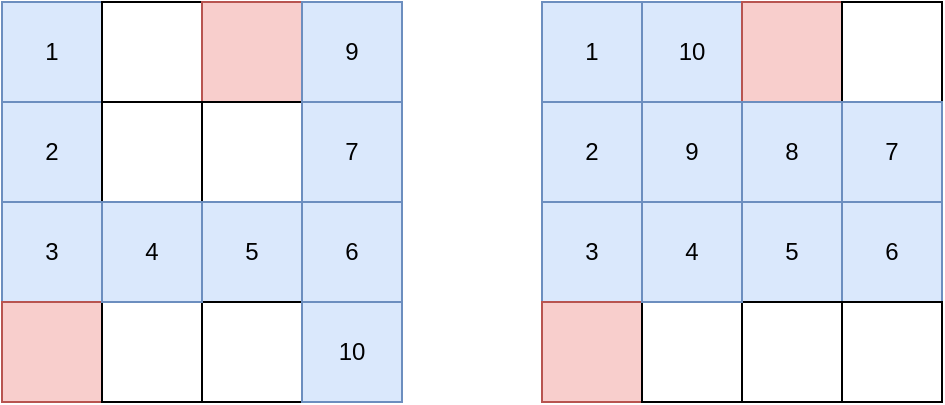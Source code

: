 <mxfile version="14.9.8" type="github">
  <diagram id="4qBPS3LPbpyXBZIg4Njo" name="Page-1">
    <mxGraphModel dx="946" dy="536" grid="1" gridSize="10" guides="1" tooltips="1" connect="1" arrows="1" fold="1" page="1" pageScale="1" pageWidth="827" pageHeight="1169" math="0" shadow="0">
      <root>
        <mxCell id="0" />
        <mxCell id="1" parent="0" />
        <mxCell id="GZczIIODg5fzbpcY63mU-1" value="1" style="rounded=0;whiteSpace=wrap;html=1;fillColor=#dae8fc;strokeColor=#6c8ebf;" vertex="1" parent="1">
          <mxGeometry x="260" y="120" width="50" height="50" as="geometry" />
        </mxCell>
        <mxCell id="GZczIIODg5fzbpcY63mU-2" value="" style="rounded=0;whiteSpace=wrap;html=1;" vertex="1" parent="1">
          <mxGeometry x="310" y="120" width="50" height="50" as="geometry" />
        </mxCell>
        <mxCell id="GZczIIODg5fzbpcY63mU-3" value="" style="rounded=0;whiteSpace=wrap;html=1;fillColor=#f8cecc;strokeColor=#b85450;" vertex="1" parent="1">
          <mxGeometry x="360" y="120" width="50" height="50" as="geometry" />
        </mxCell>
        <mxCell id="GZczIIODg5fzbpcY63mU-4" value="2" style="rounded=0;whiteSpace=wrap;html=1;fillColor=#dae8fc;strokeColor=#6c8ebf;" vertex="1" parent="1">
          <mxGeometry x="260" y="170" width="50" height="50" as="geometry" />
        </mxCell>
        <mxCell id="GZczIIODg5fzbpcY63mU-5" value="" style="rounded=0;whiteSpace=wrap;html=1;" vertex="1" parent="1">
          <mxGeometry x="310" y="170" width="50" height="50" as="geometry" />
        </mxCell>
        <mxCell id="GZczIIODg5fzbpcY63mU-6" value="" style="rounded=0;whiteSpace=wrap;html=1;" vertex="1" parent="1">
          <mxGeometry x="360" y="170" width="50" height="50" as="geometry" />
        </mxCell>
        <mxCell id="GZczIIODg5fzbpcY63mU-7" value="3" style="rounded=0;whiteSpace=wrap;html=1;fillColor=#dae8fc;strokeColor=#6c8ebf;" vertex="1" parent="1">
          <mxGeometry x="260" y="220" width="50" height="50" as="geometry" />
        </mxCell>
        <mxCell id="GZczIIODg5fzbpcY63mU-9" value="5" style="rounded=0;whiteSpace=wrap;html=1;fillColor=#dae8fc;strokeColor=#6c8ebf;" vertex="1" parent="1">
          <mxGeometry x="360" y="220" width="50" height="50" as="geometry" />
        </mxCell>
        <mxCell id="GZczIIODg5fzbpcY63mU-10" value="9" style="rounded=0;whiteSpace=wrap;html=1;fillColor=#dae8fc;strokeColor=#6c8ebf;" vertex="1" parent="1">
          <mxGeometry x="410" y="120" width="50" height="50" as="geometry" />
        </mxCell>
        <mxCell id="GZczIIODg5fzbpcY63mU-11" value="7" style="rounded=0;whiteSpace=wrap;html=1;fillColor=#dae8fc;strokeColor=#6c8ebf;" vertex="1" parent="1">
          <mxGeometry x="410" y="170" width="50" height="50" as="geometry" />
        </mxCell>
        <mxCell id="GZczIIODg5fzbpcY63mU-12" value="6" style="rounded=0;whiteSpace=wrap;html=1;fillColor=#dae8fc;strokeColor=#6c8ebf;" vertex="1" parent="1">
          <mxGeometry x="410" y="220" width="50" height="50" as="geometry" />
        </mxCell>
        <mxCell id="GZczIIODg5fzbpcY63mU-13" value="" style="rounded=0;whiteSpace=wrap;html=1;fillColor=#f8cecc;strokeColor=#b85450;" vertex="1" parent="1">
          <mxGeometry x="260" y="270" width="50" height="50" as="geometry" />
        </mxCell>
        <mxCell id="GZczIIODg5fzbpcY63mU-14" value="" style="rounded=0;whiteSpace=wrap;html=1;" vertex="1" parent="1">
          <mxGeometry x="310" y="270" width="50" height="50" as="geometry" />
        </mxCell>
        <mxCell id="GZczIIODg5fzbpcY63mU-15" value="" style="rounded=0;whiteSpace=wrap;html=1;" vertex="1" parent="1">
          <mxGeometry x="360" y="270" width="50" height="50" as="geometry" />
        </mxCell>
        <mxCell id="GZczIIODg5fzbpcY63mU-16" value="10" style="rounded=0;whiteSpace=wrap;html=1;fillColor=#dae8fc;strokeColor=#6c8ebf;" vertex="1" parent="1">
          <mxGeometry x="410" y="270" width="50" height="50" as="geometry" />
        </mxCell>
        <mxCell id="GZczIIODg5fzbpcY63mU-17" value="4" style="rounded=0;whiteSpace=wrap;html=1;fillColor=#dae8fc;strokeColor=#6c8ebf;" vertex="1" parent="1">
          <mxGeometry x="310" y="220" width="50" height="50" as="geometry" />
        </mxCell>
        <mxCell id="GZczIIODg5fzbpcY63mU-34" value="1" style="rounded=0;whiteSpace=wrap;html=1;fillColor=#dae8fc;strokeColor=#6c8ebf;" vertex="1" parent="1">
          <mxGeometry x="530" y="120" width="50" height="50" as="geometry" />
        </mxCell>
        <mxCell id="GZczIIODg5fzbpcY63mU-35" value="10" style="rounded=0;whiteSpace=wrap;html=1;fillColor=#dae8fc;strokeColor=#6c8ebf;" vertex="1" parent="1">
          <mxGeometry x="580" y="120" width="50" height="50" as="geometry" />
        </mxCell>
        <mxCell id="GZczIIODg5fzbpcY63mU-36" value="" style="rounded=0;whiteSpace=wrap;html=1;fillColor=#f8cecc;strokeColor=#b85450;" vertex="1" parent="1">
          <mxGeometry x="630" y="120" width="50" height="50" as="geometry" />
        </mxCell>
        <mxCell id="GZczIIODg5fzbpcY63mU-37" value="2" style="rounded=0;whiteSpace=wrap;html=1;fillColor=#dae8fc;strokeColor=#6c8ebf;" vertex="1" parent="1">
          <mxGeometry x="530" y="170" width="50" height="50" as="geometry" />
        </mxCell>
        <mxCell id="GZczIIODg5fzbpcY63mU-38" value="9" style="rounded=0;whiteSpace=wrap;html=1;fillColor=#dae8fc;strokeColor=#6c8ebf;" vertex="1" parent="1">
          <mxGeometry x="580" y="170" width="50" height="50" as="geometry" />
        </mxCell>
        <mxCell id="GZczIIODg5fzbpcY63mU-39" value="8" style="rounded=0;whiteSpace=wrap;html=1;fillColor=#dae8fc;strokeColor=#6c8ebf;" vertex="1" parent="1">
          <mxGeometry x="630" y="170" width="50" height="50" as="geometry" />
        </mxCell>
        <mxCell id="GZczIIODg5fzbpcY63mU-40" value="3" style="rounded=0;whiteSpace=wrap;html=1;fillColor=#dae8fc;strokeColor=#6c8ebf;" vertex="1" parent="1">
          <mxGeometry x="530" y="220" width="50" height="50" as="geometry" />
        </mxCell>
        <mxCell id="GZczIIODg5fzbpcY63mU-41" value="5" style="rounded=0;whiteSpace=wrap;html=1;fillColor=#dae8fc;strokeColor=#6c8ebf;" vertex="1" parent="1">
          <mxGeometry x="630" y="220" width="50" height="50" as="geometry" />
        </mxCell>
        <mxCell id="GZczIIODg5fzbpcY63mU-42" value="" style="rounded=0;whiteSpace=wrap;html=1;" vertex="1" parent="1">
          <mxGeometry x="680" y="120" width="50" height="50" as="geometry" />
        </mxCell>
        <mxCell id="GZczIIODg5fzbpcY63mU-43" value="7" style="rounded=0;whiteSpace=wrap;html=1;fillColor=#dae8fc;strokeColor=#6c8ebf;" vertex="1" parent="1">
          <mxGeometry x="680" y="170" width="50" height="50" as="geometry" />
        </mxCell>
        <mxCell id="GZczIIODg5fzbpcY63mU-44" value="6" style="rounded=0;whiteSpace=wrap;html=1;fillColor=#dae8fc;strokeColor=#6c8ebf;" vertex="1" parent="1">
          <mxGeometry x="680" y="220" width="50" height="50" as="geometry" />
        </mxCell>
        <mxCell id="GZczIIODg5fzbpcY63mU-45" value="" style="rounded=0;whiteSpace=wrap;html=1;fillColor=#f8cecc;strokeColor=#b85450;" vertex="1" parent="1">
          <mxGeometry x="530" y="270" width="50" height="50" as="geometry" />
        </mxCell>
        <mxCell id="GZczIIODg5fzbpcY63mU-46" value="" style="rounded=0;whiteSpace=wrap;html=1;" vertex="1" parent="1">
          <mxGeometry x="580" y="270" width="50" height="50" as="geometry" />
        </mxCell>
        <mxCell id="GZczIIODg5fzbpcY63mU-47" value="" style="rounded=0;whiteSpace=wrap;html=1;" vertex="1" parent="1">
          <mxGeometry x="630" y="270" width="50" height="50" as="geometry" />
        </mxCell>
        <mxCell id="GZczIIODg5fzbpcY63mU-48" value="" style="rounded=0;whiteSpace=wrap;html=1;" vertex="1" parent="1">
          <mxGeometry x="680" y="270" width="50" height="50" as="geometry" />
        </mxCell>
        <mxCell id="GZczIIODg5fzbpcY63mU-49" value="4" style="rounded=0;whiteSpace=wrap;html=1;fillColor=#dae8fc;strokeColor=#6c8ebf;" vertex="1" parent="1">
          <mxGeometry x="580" y="220" width="50" height="50" as="geometry" />
        </mxCell>
      </root>
    </mxGraphModel>
  </diagram>
</mxfile>
